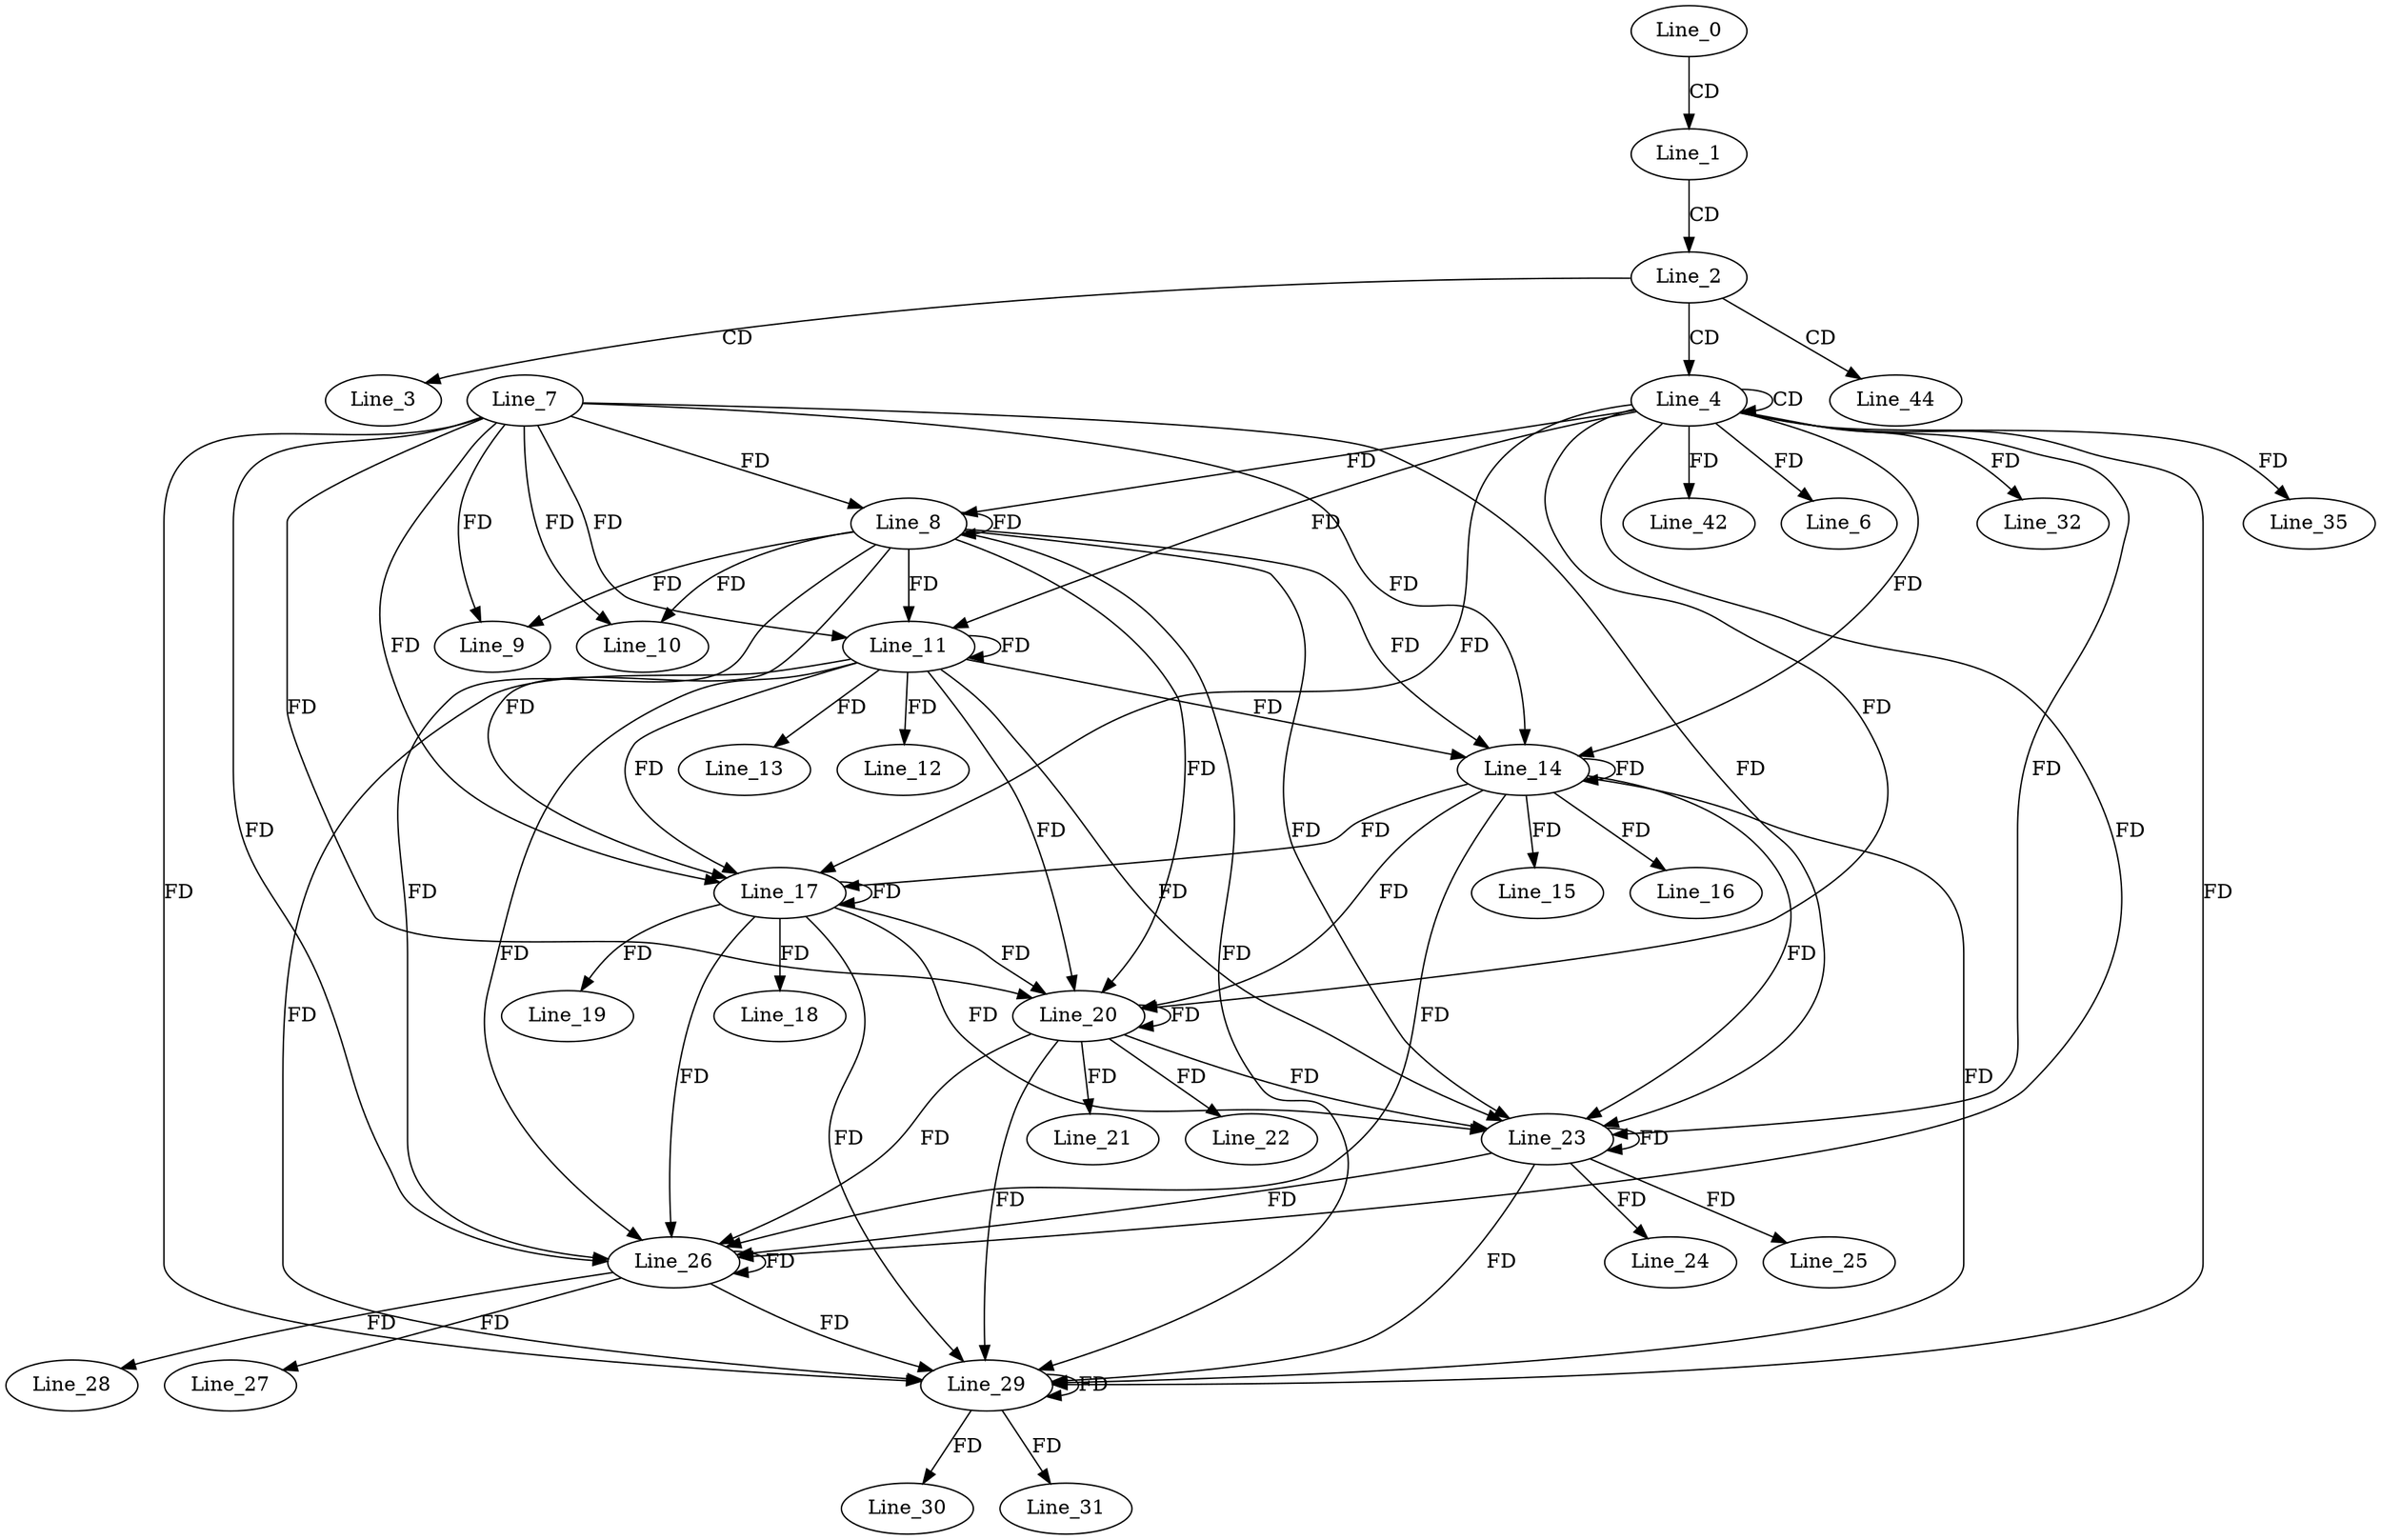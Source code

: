 digraph G {
  Line_0;
  Line_1;
  Line_2;
  Line_3;
  Line_4;
  Line_4;
  Line_6;
  Line_7;
  Line_8;
  Line_8;
  Line_9;
  Line_10;
  Line_11;
  Line_11;
  Line_12;
  Line_13;
  Line_14;
  Line_14;
  Line_15;
  Line_16;
  Line_17;
  Line_17;
  Line_18;
  Line_19;
  Line_20;
  Line_20;
  Line_21;
  Line_22;
  Line_23;
  Line_23;
  Line_24;
  Line_25;
  Line_26;
  Line_26;
  Line_27;
  Line_28;
  Line_29;
  Line_29;
  Line_30;
  Line_31;
  Line_32;
  Line_35;
  Line_42;
  Line_44;
  Line_0 -> Line_1 [ label="CD" ];
  Line_1 -> Line_2 [ label="CD" ];
  Line_2 -> Line_3 [ label="CD" ];
  Line_2 -> Line_4 [ label="CD" ];
  Line_4 -> Line_4 [ label="CD" ];
  Line_4 -> Line_6 [ label="FD" ];
  Line_7 -> Line_8 [ label="FD" ];
  Line_8 -> Line_8 [ label="FD" ];
  Line_4 -> Line_8 [ label="FD" ];
  Line_7 -> Line_9 [ label="FD" ];
  Line_8 -> Line_9 [ label="FD" ];
  Line_7 -> Line_10 [ label="FD" ];
  Line_8 -> Line_10 [ label="FD" ];
  Line_7 -> Line_11 [ label="FD" ];
  Line_8 -> Line_11 [ label="FD" ];
  Line_11 -> Line_11 [ label="FD" ];
  Line_4 -> Line_11 [ label="FD" ];
  Line_11 -> Line_12 [ label="FD" ];
  Line_11 -> Line_13 [ label="FD" ];
  Line_7 -> Line_14 [ label="FD" ];
  Line_8 -> Line_14 [ label="FD" ];
  Line_11 -> Line_14 [ label="FD" ];
  Line_14 -> Line_14 [ label="FD" ];
  Line_4 -> Line_14 [ label="FD" ];
  Line_14 -> Line_15 [ label="FD" ];
  Line_14 -> Line_16 [ label="FD" ];
  Line_7 -> Line_17 [ label="FD" ];
  Line_8 -> Line_17 [ label="FD" ];
  Line_11 -> Line_17 [ label="FD" ];
  Line_14 -> Line_17 [ label="FD" ];
  Line_17 -> Line_17 [ label="FD" ];
  Line_4 -> Line_17 [ label="FD" ];
  Line_17 -> Line_18 [ label="FD" ];
  Line_17 -> Line_19 [ label="FD" ];
  Line_7 -> Line_20 [ label="FD" ];
  Line_8 -> Line_20 [ label="FD" ];
  Line_11 -> Line_20 [ label="FD" ];
  Line_14 -> Line_20 [ label="FD" ];
  Line_17 -> Line_20 [ label="FD" ];
  Line_20 -> Line_20 [ label="FD" ];
  Line_4 -> Line_20 [ label="FD" ];
  Line_20 -> Line_21 [ label="FD" ];
  Line_20 -> Line_22 [ label="FD" ];
  Line_7 -> Line_23 [ label="FD" ];
  Line_8 -> Line_23 [ label="FD" ];
  Line_11 -> Line_23 [ label="FD" ];
  Line_14 -> Line_23 [ label="FD" ];
  Line_17 -> Line_23 [ label="FD" ];
  Line_20 -> Line_23 [ label="FD" ];
  Line_23 -> Line_23 [ label="FD" ];
  Line_4 -> Line_23 [ label="FD" ];
  Line_23 -> Line_24 [ label="FD" ];
  Line_23 -> Line_25 [ label="FD" ];
  Line_7 -> Line_26 [ label="FD" ];
  Line_8 -> Line_26 [ label="FD" ];
  Line_11 -> Line_26 [ label="FD" ];
  Line_14 -> Line_26 [ label="FD" ];
  Line_17 -> Line_26 [ label="FD" ];
  Line_20 -> Line_26 [ label="FD" ];
  Line_23 -> Line_26 [ label="FD" ];
  Line_26 -> Line_26 [ label="FD" ];
  Line_4 -> Line_26 [ label="FD" ];
  Line_26 -> Line_27 [ label="FD" ];
  Line_26 -> Line_28 [ label="FD" ];
  Line_7 -> Line_29 [ label="FD" ];
  Line_8 -> Line_29 [ label="FD" ];
  Line_11 -> Line_29 [ label="FD" ];
  Line_14 -> Line_29 [ label="FD" ];
  Line_17 -> Line_29 [ label="FD" ];
  Line_20 -> Line_29 [ label="FD" ];
  Line_23 -> Line_29 [ label="FD" ];
  Line_26 -> Line_29 [ label="FD" ];
  Line_29 -> Line_29 [ label="FD" ];
  Line_4 -> Line_29 [ label="FD" ];
  Line_29 -> Line_30 [ label="FD" ];
  Line_29 -> Line_31 [ label="FD" ];
  Line_4 -> Line_32 [ label="FD" ];
  Line_4 -> Line_35 [ label="FD" ];
  Line_4 -> Line_42 [ label="FD" ];
  Line_2 -> Line_44 [ label="CD" ];
}

